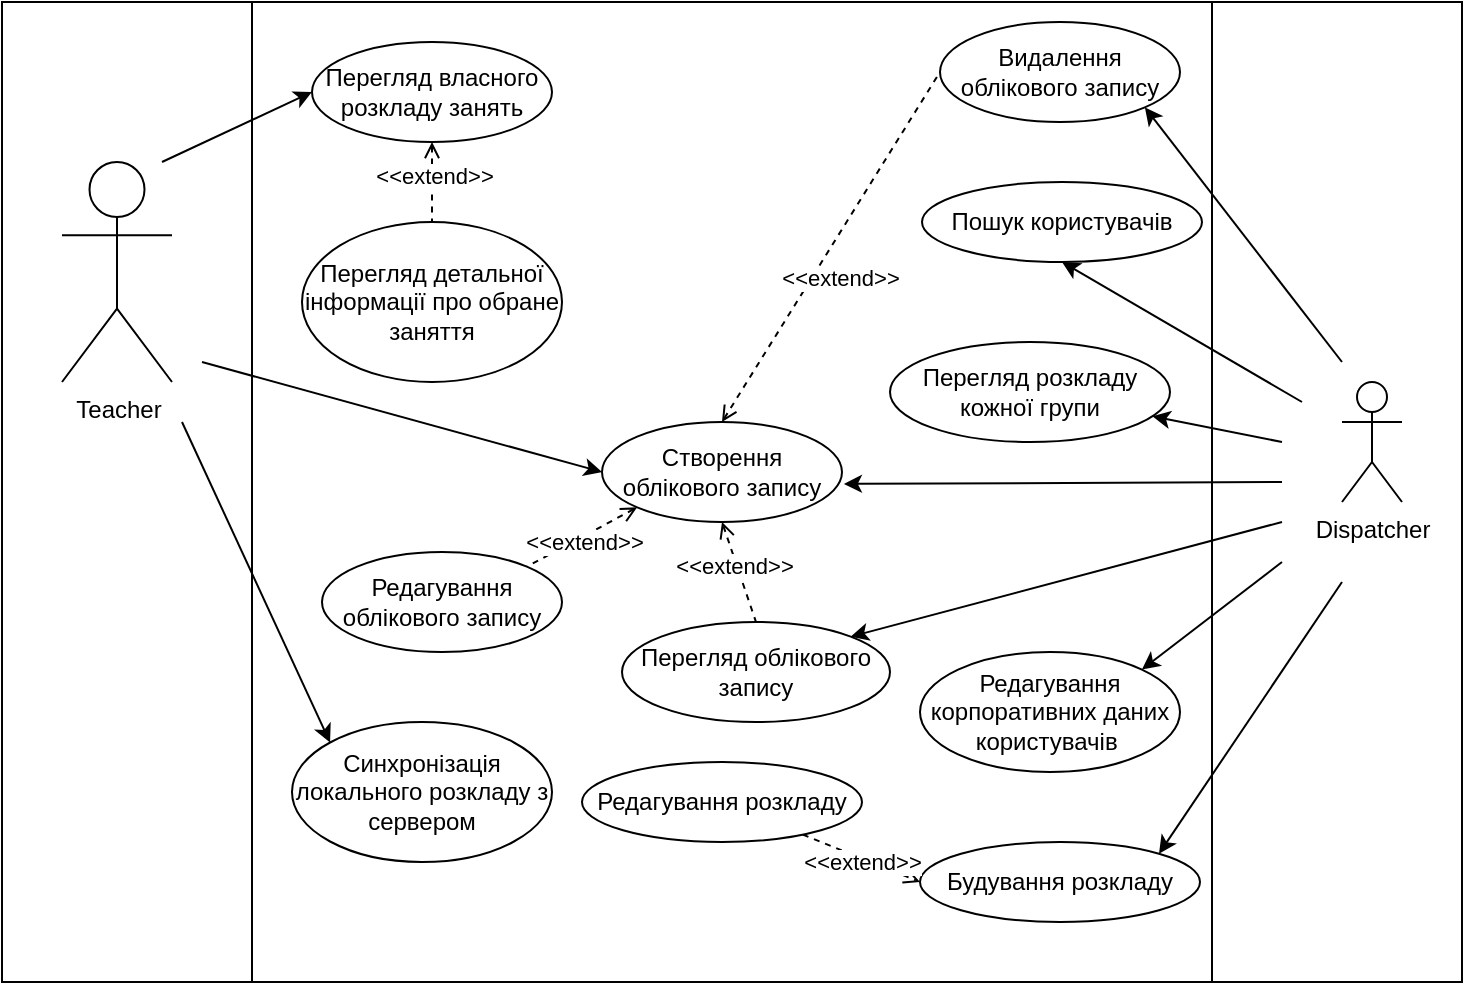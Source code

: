 <mxfile version="21.2.1" type="device">
  <diagram id="Qnofa2zRBOY_JgTmgzuG" name="Page-1">
    <mxGraphModel dx="1845" dy="1686" grid="1" gridSize="10" guides="1" tooltips="1" connect="1" arrows="1" fold="1" page="1" pageScale="1" pageWidth="827" pageHeight="1169" math="0" shadow="0">
      <root>
        <mxCell id="0" />
        <mxCell id="1" parent="0" />
        <mxCell id="7vYc5gN3IvNaSys7rYte-1" value="" style="shape=process;whiteSpace=wrap;html=1;backgroundOutline=1;size=0.171;movable=0;resizable=0;rotatable=0;deletable=0;editable=0;locked=1;connectable=0;" vertex="1" parent="1">
          <mxGeometry x="-110" y="-100" width="730" height="490" as="geometry" />
        </mxCell>
        <mxCell id="NL4gGqxLW-4LoRQ3G2x3-5" style="edgeStyle=none;rounded=0;orthogonalLoop=1;jettySize=auto;html=1;entryX=1;entryY=0;entryDx=0;entryDy=0;endArrow=none;endFill=0;dashed=1;exitX=0;exitY=1;exitDx=0;exitDy=0;startArrow=open;startFill=0;labelBackgroundColor=#2ED5FF;" parent="1" source="NL4gGqxLW-4LoRQ3G2x3-2" target="NL4gGqxLW-4LoRQ3G2x3-4" edge="1">
          <mxGeometry relative="1" as="geometry" />
        </mxCell>
        <mxCell id="NL4gGqxLW-4LoRQ3G2x3-6" value="&amp;lt;&amp;lt;extend&amp;gt;&amp;gt;" style="edgeLabel;html=1;align=center;verticalAlign=middle;resizable=0;points=[];labelBackgroundColor=default;" parent="NL4gGqxLW-4LoRQ3G2x3-5" vertex="1" connectable="0">
          <mxGeometry x="-0.473" y="-1" relative="1" as="geometry">
            <mxPoint x="-12" y="10" as="offset" />
          </mxGeometry>
        </mxCell>
        <mxCell id="NL4gGqxLW-4LoRQ3G2x3-52" style="edgeStyle=none;rounded=0;orthogonalLoop=1;jettySize=auto;html=1;entryX=0.5;entryY=0;entryDx=0;entryDy=0;dashed=1;endArrow=none;endFill=0;startArrow=open;startFill=0;labelBackgroundColor=#2ED5FF;exitX=0.5;exitY=1;exitDx=0;exitDy=0;" parent="1" source="NL4gGqxLW-4LoRQ3G2x3-2" target="NL4gGqxLW-4LoRQ3G2x3-49" edge="1">
          <mxGeometry relative="1" as="geometry" />
        </mxCell>
        <mxCell id="NL4gGqxLW-4LoRQ3G2x3-54" value="&amp;lt;&amp;lt;extend&amp;gt;&amp;gt;" style="edgeLabel;html=1;align=center;verticalAlign=middle;resizable=0;points=[];labelBackgroundColor=default;" parent="NL4gGqxLW-4LoRQ3G2x3-52" vertex="1" connectable="0">
          <mxGeometry x="-0.333" relative="1" as="geometry">
            <mxPoint y="5" as="offset" />
          </mxGeometry>
        </mxCell>
        <mxCell id="NL4gGqxLW-4LoRQ3G2x3-53" style="edgeStyle=none;rounded=0;orthogonalLoop=1;jettySize=auto;html=1;entryX=0;entryY=0.5;entryDx=0;entryDy=0;dashed=1;endArrow=none;endFill=0;exitX=0.5;exitY=0;exitDx=0;exitDy=0;startArrow=open;startFill=0;labelBackgroundColor=#2ED5FF;" parent="1" source="NL4gGqxLW-4LoRQ3G2x3-2" target="NL4gGqxLW-4LoRQ3G2x3-50" edge="1">
          <mxGeometry relative="1" as="geometry" />
        </mxCell>
        <mxCell id="NL4gGqxLW-4LoRQ3G2x3-55" value="&amp;lt;&amp;lt;extend&amp;gt;&amp;gt;" style="edgeLabel;html=1;align=center;verticalAlign=middle;resizable=0;points=[];labelBackgroundColor=default;" parent="NL4gGqxLW-4LoRQ3G2x3-53" vertex="1" connectable="0">
          <mxGeometry x="-0.351" relative="1" as="geometry">
            <mxPoint x="23" y="-15" as="offset" />
          </mxGeometry>
        </mxCell>
        <mxCell id="NL4gGqxLW-4LoRQ3G2x3-2" value="Створення облікового запису" style="ellipse;whiteSpace=wrap;html=1;labelBackgroundColor=none;" parent="1" vertex="1">
          <mxGeometry x="190" y="110" width="120" height="50" as="geometry" />
        </mxCell>
        <mxCell id="NL4gGqxLW-4LoRQ3G2x3-4" value="Редагування облікового запису" style="ellipse;whiteSpace=wrap;html=1;labelBackgroundColor=none;" parent="1" vertex="1">
          <mxGeometry x="50" y="175" width="120" height="50" as="geometry" />
        </mxCell>
        <mxCell id="NL4gGqxLW-4LoRQ3G2x3-34" style="edgeStyle=none;rounded=0;orthogonalLoop=1;jettySize=auto;html=1;entryX=0.5;entryY=0;entryDx=0;entryDy=0;endArrow=none;endFill=0;dashed=1;startArrow=open;startFill=0;" parent="1" source="NL4gGqxLW-4LoRQ3G2x3-31" target="NL4gGqxLW-4LoRQ3G2x3-33" edge="1">
          <mxGeometry relative="1" as="geometry" />
        </mxCell>
        <mxCell id="NL4gGqxLW-4LoRQ3G2x3-35" value="&amp;lt;&amp;lt;extend&amp;gt;&amp;gt;" style="edgeLabel;html=1;align=center;verticalAlign=middle;resizable=0;points=[];" parent="NL4gGqxLW-4LoRQ3G2x3-34" vertex="1" connectable="0">
          <mxGeometry x="-0.479" relative="1" as="geometry">
            <mxPoint x="1" y="6" as="offset" />
          </mxGeometry>
        </mxCell>
        <mxCell id="NL4gGqxLW-4LoRQ3G2x3-31" value="Перегляд власного розкладу занять" style="ellipse;whiteSpace=wrap;html=1;" parent="1" vertex="1">
          <mxGeometry x="45" y="-80" width="120" height="50" as="geometry" />
        </mxCell>
        <mxCell id="NL4gGqxLW-4LoRQ3G2x3-33" value="Перегляд детальної інформації про обране заняття" style="ellipse;whiteSpace=wrap;html=1;" parent="1" vertex="1">
          <mxGeometry x="40" y="10" width="130" height="80" as="geometry" />
        </mxCell>
        <mxCell id="NL4gGqxLW-4LoRQ3G2x3-49" value="Перегляд облікового запису" style="ellipse;whiteSpace=wrap;html=1;labelBackgroundColor=none;" parent="1" vertex="1">
          <mxGeometry x="200" y="210" width="134" height="50" as="geometry" />
        </mxCell>
        <mxCell id="NL4gGqxLW-4LoRQ3G2x3-50" value="Видалення облікового запису" style="ellipse;whiteSpace=wrap;html=1;labelBackgroundColor=none;" parent="1" vertex="1">
          <mxGeometry x="359" y="-90" width="120" height="50" as="geometry" />
        </mxCell>
        <mxCell id="NL4gGqxLW-4LoRQ3G2x3-56" value="Синхронізація локального розкладу з сервером" style="ellipse;whiteSpace=wrap;html=1;labelBackgroundColor=none;" parent="1" vertex="1">
          <mxGeometry x="35" y="260" width="130" height="70" as="geometry" />
        </mxCell>
        <mxCell id="NL4gGqxLW-4LoRQ3G2x3-60" value="Пошук користувачів" style="ellipse;whiteSpace=wrap;html=1;labelBackgroundColor=none;" parent="1" vertex="1">
          <mxGeometry x="350" y="-10" width="140" height="40" as="geometry" />
        </mxCell>
        <mxCell id="NL4gGqxLW-4LoRQ3G2x3-67" style="edgeStyle=none;rounded=0;orthogonalLoop=1;jettySize=auto;html=1;endArrow=classic;endFill=1;labelBackgroundColor=#2ED5FF;entryX=1;entryY=1;entryDx=0;entryDy=0;" parent="1" target="NL4gGqxLW-4LoRQ3G2x3-50" edge="1">
          <mxGeometry relative="1" as="geometry">
            <mxPoint x="560" y="80" as="sourcePoint" />
            <mxPoint x="460" y="220" as="targetPoint" />
          </mxGeometry>
        </mxCell>
        <mxCell id="NL4gGqxLW-4LoRQ3G2x3-68" style="edgeStyle=none;rounded=0;orthogonalLoop=1;jettySize=auto;html=1;endArrow=classic;endFill=1;labelBackgroundColor=#2ED5FF;entryX=0.5;entryY=1;entryDx=0;entryDy=0;" parent="1" target="NL4gGqxLW-4LoRQ3G2x3-60" edge="1">
          <mxGeometry relative="1" as="geometry">
            <mxPoint x="540" y="100" as="sourcePoint" />
            <mxPoint x="560" y="280" as="targetPoint" />
          </mxGeometry>
        </mxCell>
        <mxCell id="NL4gGqxLW-4LoRQ3G2x3-73" style="edgeStyle=none;rounded=0;orthogonalLoop=1;jettySize=auto;html=1;startArrow=none;startFill=0;endArrow=classic;endFill=1;labelBackgroundColor=#2ED5FF;entryX=1;entryY=0;entryDx=0;entryDy=0;" parent="1" target="NL4gGqxLW-4LoRQ3G2x3-49" edge="1">
          <mxGeometry relative="1" as="geometry">
            <mxPoint x="530" y="160" as="sourcePoint" />
            <mxPoint x="400" y="230" as="targetPoint" />
          </mxGeometry>
        </mxCell>
        <mxCell id="qXKNGsoepD3LdG7qF9Sp-11" style="rounded=0;orthogonalLoop=1;jettySize=auto;html=1;entryX=1.008;entryY=0.619;entryDx=0;entryDy=0;entryPerimeter=0;" parent="1" target="NL4gGqxLW-4LoRQ3G2x3-2" edge="1">
          <mxGeometry relative="1" as="geometry">
            <mxPoint x="530" y="140" as="sourcePoint" />
          </mxGeometry>
        </mxCell>
        <mxCell id="qXKNGsoepD3LdG7qF9Sp-13" style="rounded=0;orthogonalLoop=1;jettySize=auto;html=1;entryX=1;entryY=0;entryDx=0;entryDy=0;" parent="1" target="qXKNGsoepD3LdG7qF9Sp-12" edge="1">
          <mxGeometry relative="1" as="geometry">
            <mxPoint x="530" y="180" as="sourcePoint" />
          </mxGeometry>
        </mxCell>
        <mxCell id="qXKNGsoepD3LdG7qF9Sp-15" style="rounded=0;orthogonalLoop=1;jettySize=auto;html=1;entryX=1;entryY=0;entryDx=0;entryDy=0;" parent="1" target="qXKNGsoepD3LdG7qF9Sp-14" edge="1">
          <mxGeometry relative="1" as="geometry">
            <mxPoint x="560" y="190" as="sourcePoint" />
          </mxGeometry>
        </mxCell>
        <mxCell id="qXKNGsoepD3LdG7qF9Sp-20" style="rounded=0;orthogonalLoop=1;jettySize=auto;html=1;" parent="1" target="qXKNGsoepD3LdG7qF9Sp-19" edge="1">
          <mxGeometry relative="1" as="geometry">
            <mxPoint x="530" y="120" as="sourcePoint" />
          </mxGeometry>
        </mxCell>
        <mxCell id="NL4gGqxLW-4LoRQ3G2x3-61" value="Dispatcher" style="shape=umlActor;verticalLabelPosition=bottom;verticalAlign=top;html=1;outlineConnect=0;" parent="1" vertex="1">
          <mxGeometry x="560" y="90" width="30" height="60" as="geometry" />
        </mxCell>
        <mxCell id="qXKNGsoepD3LdG7qF9Sp-7" style="rounded=0;orthogonalLoop=1;jettySize=auto;html=1;entryX=0;entryY=0.5;entryDx=0;entryDy=0;" parent="1" target="NL4gGqxLW-4LoRQ3G2x3-2" edge="1">
          <mxGeometry relative="1" as="geometry">
            <mxPoint x="-10" y="80" as="sourcePoint" />
          </mxGeometry>
        </mxCell>
        <mxCell id="qXKNGsoepD3LdG7qF9Sp-8" style="rounded=0;orthogonalLoop=1;jettySize=auto;html=1;entryX=0;entryY=0;entryDx=0;entryDy=0;" parent="1" target="NL4gGqxLW-4LoRQ3G2x3-56" edge="1">
          <mxGeometry relative="1" as="geometry">
            <mxPoint x="-20" y="110" as="sourcePoint" />
          </mxGeometry>
        </mxCell>
        <mxCell id="qXKNGsoepD3LdG7qF9Sp-10" style="rounded=0;orthogonalLoop=1;jettySize=auto;html=1;entryX=0;entryY=0.5;entryDx=0;entryDy=0;" parent="1" target="NL4gGqxLW-4LoRQ3G2x3-31" edge="1">
          <mxGeometry relative="1" as="geometry">
            <mxPoint x="-30" y="-20" as="sourcePoint" />
          </mxGeometry>
        </mxCell>
        <mxCell id="qXKNGsoepD3LdG7qF9Sp-2" value="Teacher" style="shape=umlActor;verticalLabelPosition=bottom;verticalAlign=top;html=1;outlineConnect=0;" parent="1" vertex="1">
          <mxGeometry x="-80" y="-20" width="55" height="110" as="geometry" />
        </mxCell>
        <mxCell id="qXKNGsoepD3LdG7qF9Sp-12" value="Редагування корпоративних даних користувачів&amp;nbsp;" style="ellipse;whiteSpace=wrap;html=1;labelBackgroundColor=none;" parent="1" vertex="1">
          <mxGeometry x="349" y="225" width="130" height="60" as="geometry" />
        </mxCell>
        <mxCell id="qXKNGsoepD3LdG7qF9Sp-14" value="Будування розкладу" style="ellipse;whiteSpace=wrap;html=1;labelBackgroundColor=none;" parent="1" vertex="1">
          <mxGeometry x="349" y="320" width="140" height="40" as="geometry" />
        </mxCell>
        <mxCell id="qXKNGsoepD3LdG7qF9Sp-17" style="rounded=0;orthogonalLoop=1;jettySize=auto;html=1;dashed=1;endArrow=open;endFill=0;entryX=0;entryY=0.5;entryDx=0;entryDy=0;" parent="1" source="qXKNGsoepD3LdG7qF9Sp-16" target="qXKNGsoepD3LdG7qF9Sp-14" edge="1">
          <mxGeometry relative="1" as="geometry" />
        </mxCell>
        <mxCell id="qXKNGsoepD3LdG7qF9Sp-16" value="Редагування розкладу" style="ellipse;whiteSpace=wrap;html=1;labelBackgroundColor=none;" parent="1" vertex="1">
          <mxGeometry x="180" y="280" width="140" height="40" as="geometry" />
        </mxCell>
        <mxCell id="qXKNGsoepD3LdG7qF9Sp-18" value="&amp;lt;&amp;lt;extend&amp;gt;&amp;gt;" style="edgeLabel;html=1;align=center;verticalAlign=middle;resizable=0;points=[];labelBackgroundColor=default;" parent="1" vertex="1" connectable="0">
          <mxGeometry x="319.998" y="329.996" as="geometry" />
        </mxCell>
        <mxCell id="qXKNGsoepD3LdG7qF9Sp-19" value="Перегляд розкладу кожної групи" style="ellipse;whiteSpace=wrap;html=1;labelBackgroundColor=none;" parent="1" vertex="1">
          <mxGeometry x="334" y="70" width="140" height="50" as="geometry" />
        </mxCell>
      </root>
    </mxGraphModel>
  </diagram>
</mxfile>

